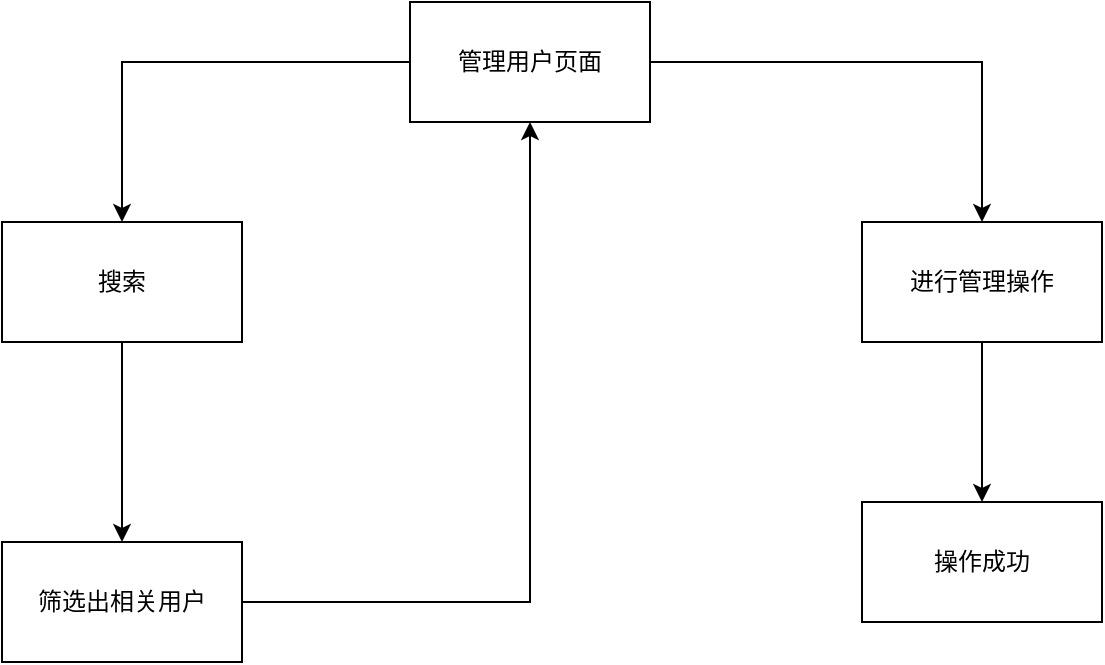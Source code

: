 <mxfile version="14.5.1" type="device"><diagram id="zUr_BpyPJpArn7vmM7Ed" name="第 1 页"><mxGraphModel dx="1086" dy="806" grid="1" gridSize="10" guides="1" tooltips="1" connect="1" arrows="1" fold="1" page="1" pageScale="1" pageWidth="827" pageHeight="1169" math="0" shadow="0"><root><mxCell id="0"/><mxCell id="1" parent="0"/><mxCell id="qH6ozWro-tYjVlTSjZtZ-2" style="edgeStyle=orthogonalEdgeStyle;rounded=0;orthogonalLoop=1;jettySize=auto;html=1;entryX=0.5;entryY=0;entryDx=0;entryDy=0;" edge="1" parent="1" source="qH6ozWro-tYjVlTSjZtZ-1" target="qH6ozWro-tYjVlTSjZtZ-3"><mxGeometry relative="1" as="geometry"><mxPoint x="414" y="280" as="targetPoint"/></mxGeometry></mxCell><mxCell id="qH6ozWro-tYjVlTSjZtZ-9" style="edgeStyle=orthogonalEdgeStyle;rounded=0;orthogonalLoop=1;jettySize=auto;html=1;" edge="1" parent="1" source="qH6ozWro-tYjVlTSjZtZ-1" target="qH6ozWro-tYjVlTSjZtZ-7"><mxGeometry relative="1" as="geometry"/></mxCell><mxCell id="qH6ozWro-tYjVlTSjZtZ-1" value="管理用户页面" style="rounded=0;whiteSpace=wrap;html=1;" vertex="1" parent="1"><mxGeometry x="354" y="150" width="120" height="60" as="geometry"/></mxCell><mxCell id="qH6ozWro-tYjVlTSjZtZ-6" style="edgeStyle=orthogonalEdgeStyle;rounded=0;orthogonalLoop=1;jettySize=auto;html=1;" edge="1" parent="1" source="qH6ozWro-tYjVlTSjZtZ-3" target="qH6ozWro-tYjVlTSjZtZ-5"><mxGeometry relative="1" as="geometry"/></mxCell><mxCell id="qH6ozWro-tYjVlTSjZtZ-3" value="搜索" style="rounded=0;whiteSpace=wrap;html=1;" vertex="1" parent="1"><mxGeometry x="150" y="260" width="120" height="60" as="geometry"/></mxCell><mxCell id="qH6ozWro-tYjVlTSjZtZ-8" style="edgeStyle=orthogonalEdgeStyle;rounded=0;orthogonalLoop=1;jettySize=auto;html=1;" edge="1" parent="1" source="qH6ozWro-tYjVlTSjZtZ-5" target="qH6ozWro-tYjVlTSjZtZ-1"><mxGeometry relative="1" as="geometry"/></mxCell><mxCell id="qH6ozWro-tYjVlTSjZtZ-5" value="筛选出相关用户" style="rounded=0;whiteSpace=wrap;html=1;" vertex="1" parent="1"><mxGeometry x="150" y="420" width="120" height="60" as="geometry"/></mxCell><mxCell id="qH6ozWro-tYjVlTSjZtZ-11" style="edgeStyle=orthogonalEdgeStyle;rounded=0;orthogonalLoop=1;jettySize=auto;html=1;" edge="1" parent="1" source="qH6ozWro-tYjVlTSjZtZ-7" target="qH6ozWro-tYjVlTSjZtZ-10"><mxGeometry relative="1" as="geometry"/></mxCell><mxCell id="qH6ozWro-tYjVlTSjZtZ-7" value="进行管理操作" style="rounded=0;whiteSpace=wrap;html=1;" vertex="1" parent="1"><mxGeometry x="580" y="260" width="120" height="60" as="geometry"/></mxCell><mxCell id="qH6ozWro-tYjVlTSjZtZ-10" value="操作成功" style="rounded=0;whiteSpace=wrap;html=1;" vertex="1" parent="1"><mxGeometry x="580" y="400" width="120" height="60" as="geometry"/></mxCell></root></mxGraphModel></diagram></mxfile>